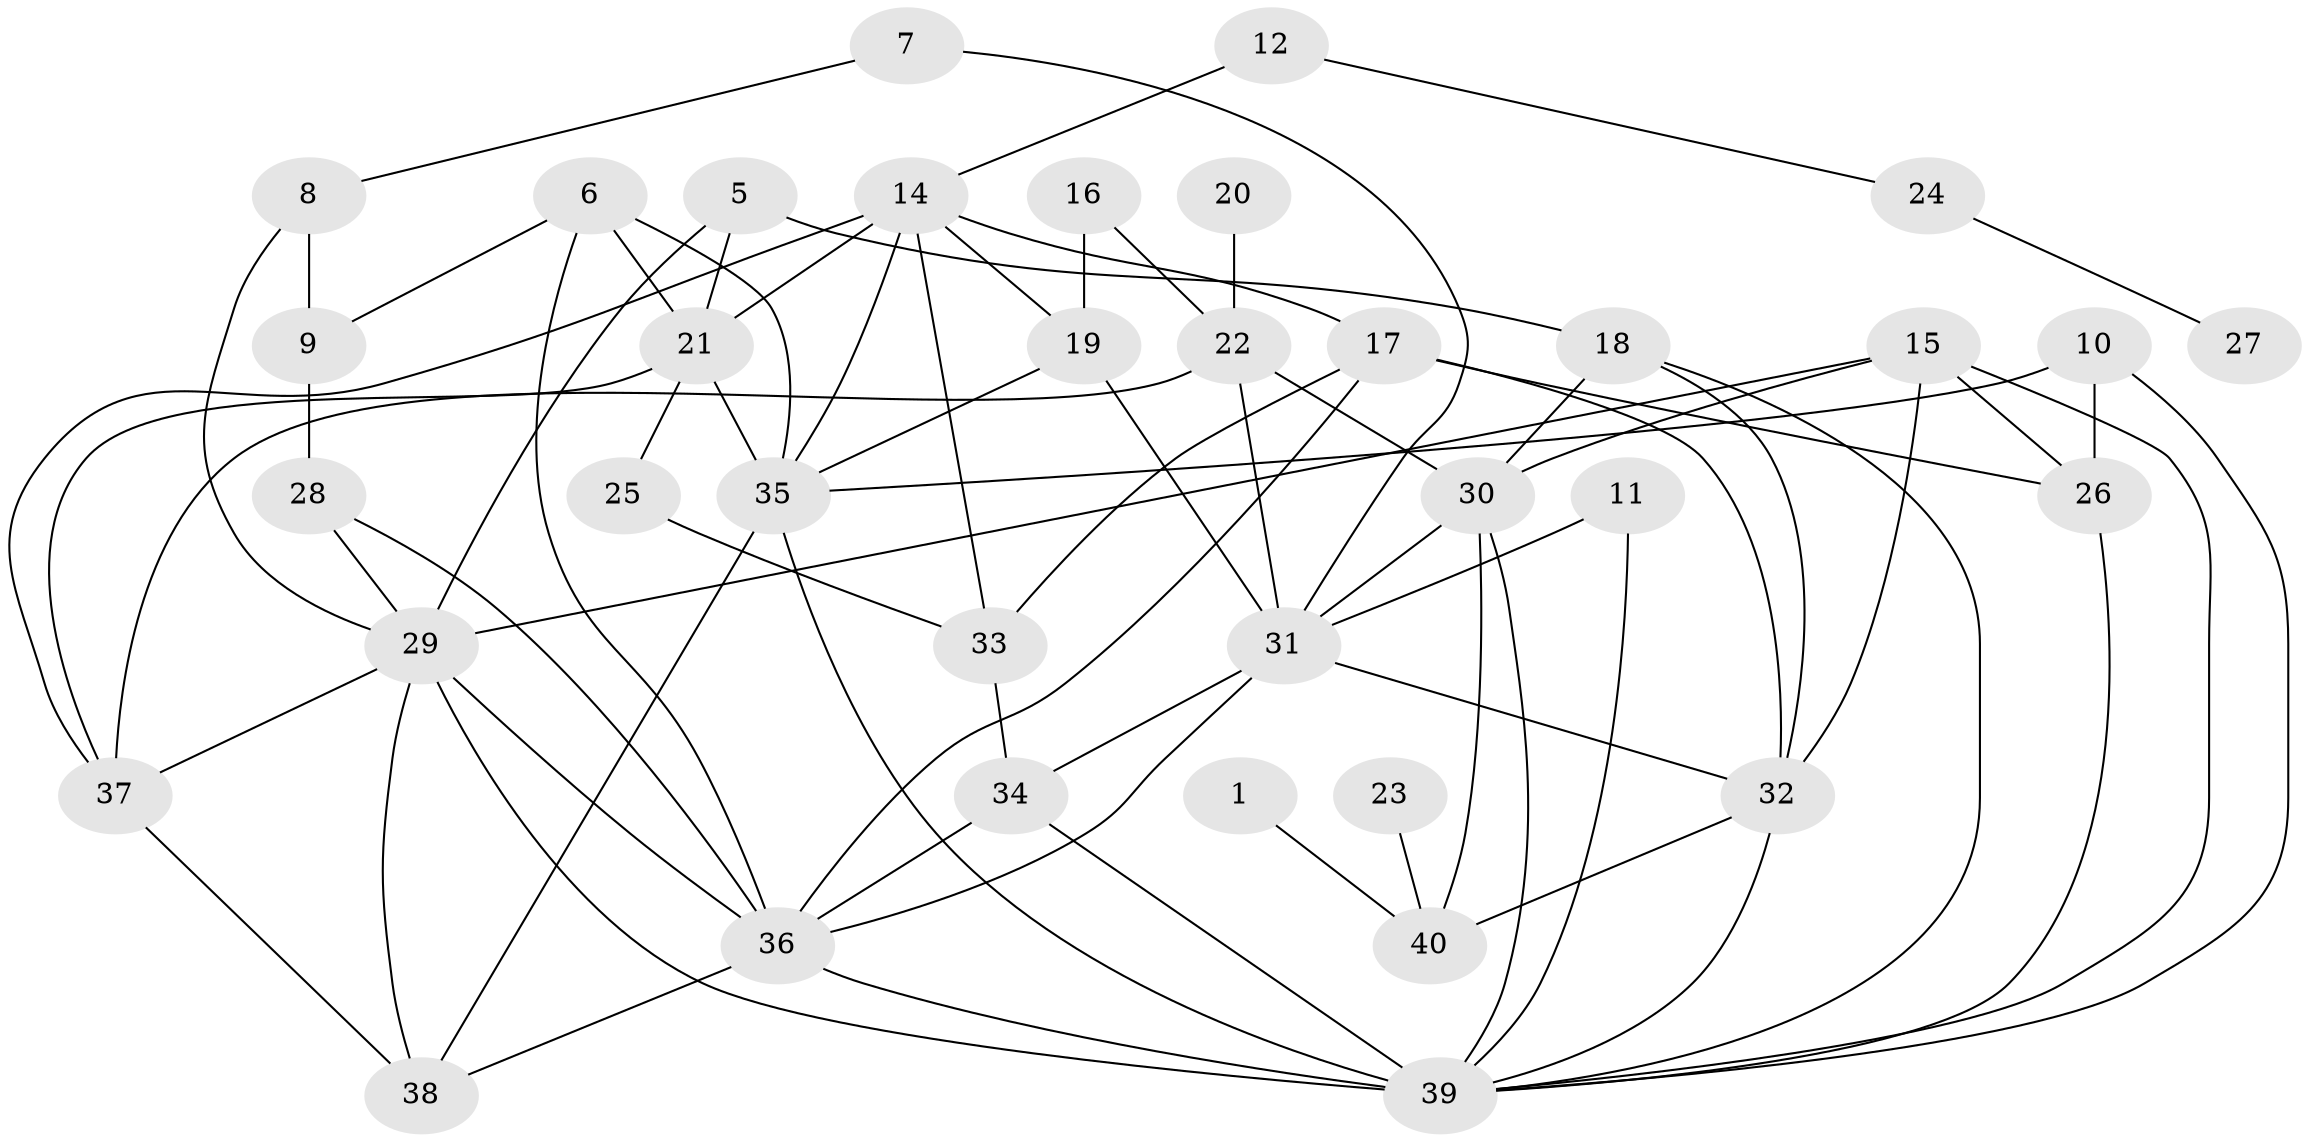 // original degree distribution, {1: 0.15306122448979592, 2: 0.21428571428571427, 6: 0.07142857142857142, 0: 0.04081632653061224, 4: 0.1836734693877551, 3: 0.24489795918367346, 7: 0.04081632653061224, 5: 0.04081632653061224, 9: 0.01020408163265306}
// Generated by graph-tools (version 1.1) at 2025/35/03/04/25 23:35:58]
// undirected, 36 vertices, 75 edges
graph export_dot {
  node [color=gray90,style=filled];
  1;
  5;
  6;
  7;
  8;
  9;
  10;
  11;
  12;
  14;
  15;
  16;
  17;
  18;
  19;
  20;
  21;
  22;
  23;
  24;
  25;
  26;
  27;
  28;
  29;
  30;
  31;
  32;
  33;
  34;
  35;
  36;
  37;
  38;
  39;
  40;
  1 -- 40 [weight=1.0];
  5 -- 18 [weight=2.0];
  5 -- 21 [weight=1.0];
  5 -- 29 [weight=2.0];
  6 -- 9 [weight=1.0];
  6 -- 21 [weight=2.0];
  6 -- 35 [weight=1.0];
  6 -- 36 [weight=1.0];
  7 -- 8 [weight=1.0];
  7 -- 31 [weight=1.0];
  8 -- 9 [weight=1.0];
  8 -- 29 [weight=1.0];
  9 -- 28 [weight=1.0];
  10 -- 26 [weight=2.0];
  10 -- 35 [weight=1.0];
  10 -- 39 [weight=1.0];
  11 -- 31 [weight=1.0];
  11 -- 39 [weight=1.0];
  12 -- 14 [weight=1.0];
  12 -- 24 [weight=1.0];
  14 -- 17 [weight=2.0];
  14 -- 19 [weight=1.0];
  14 -- 21 [weight=1.0];
  14 -- 33 [weight=1.0];
  14 -- 35 [weight=3.0];
  14 -- 37 [weight=1.0];
  15 -- 26 [weight=1.0];
  15 -- 29 [weight=1.0];
  15 -- 30 [weight=1.0];
  15 -- 32 [weight=1.0];
  15 -- 39 [weight=2.0];
  16 -- 19 [weight=1.0];
  16 -- 22 [weight=1.0];
  17 -- 26 [weight=1.0];
  17 -- 32 [weight=1.0];
  17 -- 33 [weight=1.0];
  17 -- 36 [weight=1.0];
  18 -- 30 [weight=1.0];
  18 -- 32 [weight=1.0];
  18 -- 39 [weight=1.0];
  19 -- 31 [weight=1.0];
  19 -- 35 [weight=1.0];
  20 -- 22 [weight=1.0];
  21 -- 25 [weight=1.0];
  21 -- 35 [weight=2.0];
  21 -- 37 [weight=1.0];
  22 -- 30 [weight=1.0];
  22 -- 31 [weight=1.0];
  22 -- 37 [weight=1.0];
  23 -- 40 [weight=1.0];
  24 -- 27 [weight=1.0];
  25 -- 33 [weight=1.0];
  26 -- 39 [weight=1.0];
  28 -- 29 [weight=1.0];
  28 -- 36 [weight=1.0];
  29 -- 36 [weight=1.0];
  29 -- 37 [weight=1.0];
  29 -- 38 [weight=1.0];
  29 -- 39 [weight=2.0];
  30 -- 31 [weight=1.0];
  30 -- 39 [weight=1.0];
  30 -- 40 [weight=1.0];
  31 -- 32 [weight=1.0];
  31 -- 34 [weight=2.0];
  31 -- 36 [weight=1.0];
  32 -- 39 [weight=1.0];
  32 -- 40 [weight=1.0];
  33 -- 34 [weight=1.0];
  34 -- 36 [weight=1.0];
  34 -- 39 [weight=1.0];
  35 -- 38 [weight=1.0];
  35 -- 39 [weight=1.0];
  36 -- 38 [weight=1.0];
  36 -- 39 [weight=4.0];
  37 -- 38 [weight=1.0];
}
